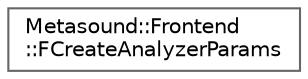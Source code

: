 digraph "Graphical Class Hierarchy"
{
 // INTERACTIVE_SVG=YES
 // LATEX_PDF_SIZE
  bgcolor="transparent";
  edge [fontname=Helvetica,fontsize=10,labelfontname=Helvetica,labelfontsize=10];
  node [fontname=Helvetica,fontsize=10,shape=box,height=0.2,width=0.4];
  rankdir="LR";
  Node0 [id="Node000000",label="Metasound::Frontend\l::FCreateAnalyzerParams",height=0.2,width=0.4,color="grey40", fillcolor="white", style="filled",URL="$dc/d68/structMetasound_1_1Frontend_1_1FCreateAnalyzerParams.html",tooltip=" "];
}
